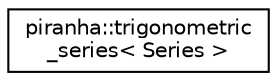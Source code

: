 digraph "Graphical Class Hierarchy"
{
  edge [fontname="Helvetica",fontsize="10",labelfontname="Helvetica",labelfontsize="10"];
  node [fontname="Helvetica",fontsize="10",shape=record];
  rankdir="LR";
  Node0 [label="piranha::trigonometric\l_series\< Series \>",height=0.2,width=0.4,color="black", fillcolor="white", style="filled",URL="$classpiranha_1_1trigonometric__series.html",tooltip="Trigonometric series toolbox. "];
}
